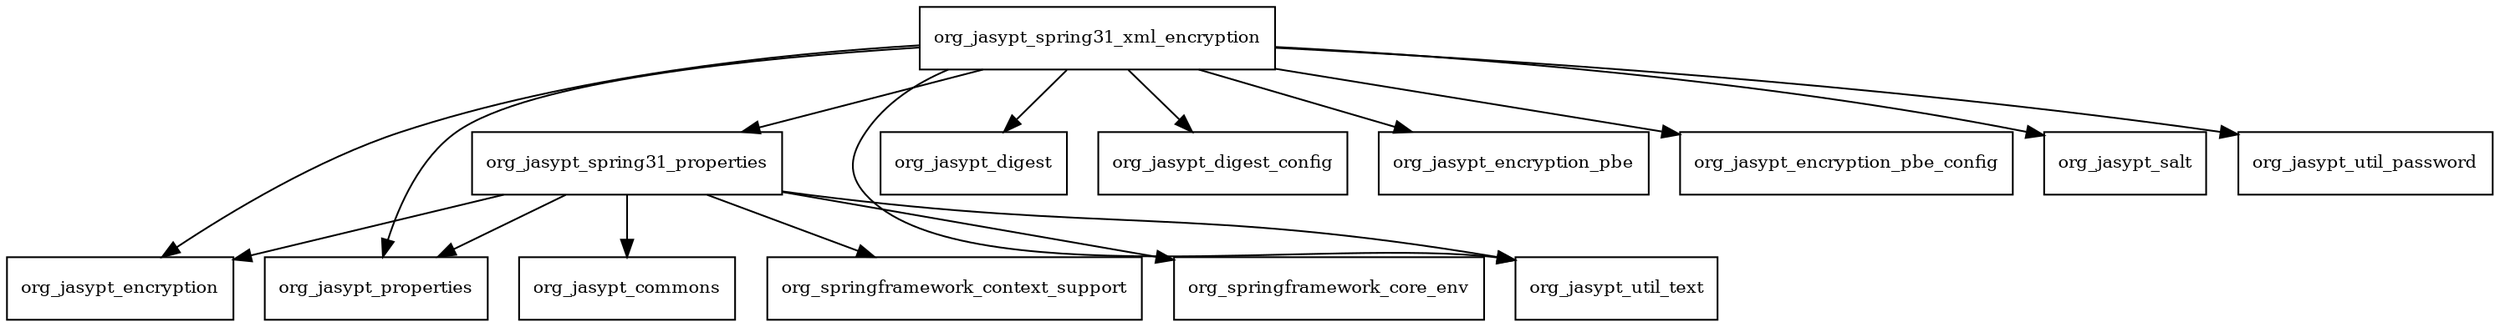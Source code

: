 digraph jasypt_spring31_1_9_3_redhat_3_package_dependencies {
  node [shape = box, fontsize=10.0];
  org_jasypt_spring31_properties -> org_jasypt_commons;
  org_jasypt_spring31_properties -> org_jasypt_encryption;
  org_jasypt_spring31_properties -> org_jasypt_properties;
  org_jasypt_spring31_properties -> org_jasypt_util_text;
  org_jasypt_spring31_properties -> org_springframework_context_support;
  org_jasypt_spring31_properties -> org_springframework_core_env;
  org_jasypt_spring31_xml_encryption -> org_jasypt_digest;
  org_jasypt_spring31_xml_encryption -> org_jasypt_digest_config;
  org_jasypt_spring31_xml_encryption -> org_jasypt_encryption;
  org_jasypt_spring31_xml_encryption -> org_jasypt_encryption_pbe;
  org_jasypt_spring31_xml_encryption -> org_jasypt_encryption_pbe_config;
  org_jasypt_spring31_xml_encryption -> org_jasypt_properties;
  org_jasypt_spring31_xml_encryption -> org_jasypt_salt;
  org_jasypt_spring31_xml_encryption -> org_jasypt_spring31_properties;
  org_jasypt_spring31_xml_encryption -> org_jasypt_util_password;
  org_jasypt_spring31_xml_encryption -> org_jasypt_util_text;
}
